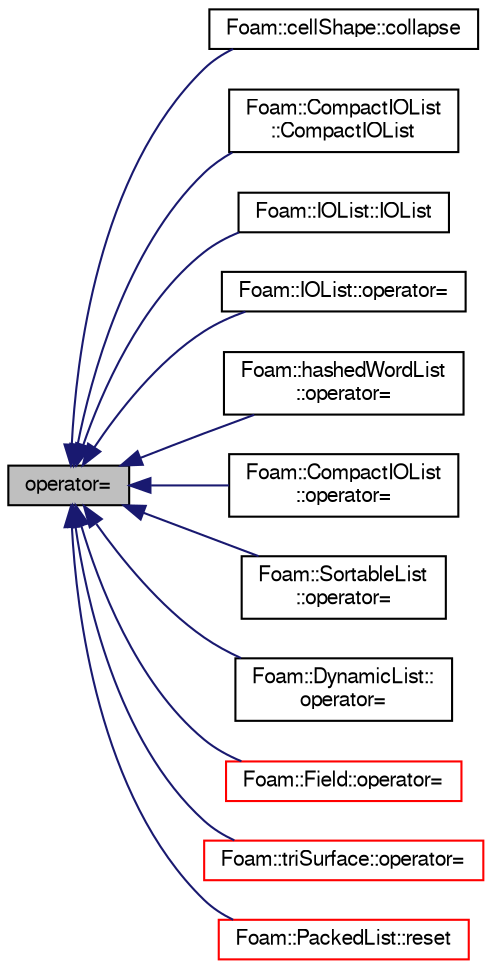 digraph "operator="
{
  bgcolor="transparent";
  edge [fontname="FreeSans",fontsize="10",labelfontname="FreeSans",labelfontsize="10"];
  node [fontname="FreeSans",fontsize="10",shape=record];
  rankdir="LR";
  Node1 [label="operator=",height=0.2,width=0.4,color="black", fillcolor="grey75", style="filled" fontcolor="black"];
  Node1 -> Node2 [dir="back",color="midnightblue",fontsize="10",style="solid",fontname="FreeSans"];
  Node2 [label="Foam::cellShape::collapse",height=0.2,width=0.4,color="black",URL="$a00216.html#a5883ecc0c5ecdb7129b2dfbee64e4828",tooltip="Collapse shape to correct one after removing duplicate vertices. "];
  Node1 -> Node3 [dir="back",color="midnightblue",fontsize="10",style="solid",fontname="FreeSans"];
  Node3 [label="Foam::CompactIOList\l::CompactIOList",height=0.2,width=0.4,color="black",URL="$a00314.html#a26a722cad8e7371f3c11918af16a11b4",tooltip="Construct from IOobject and a List. "];
  Node1 -> Node4 [dir="back",color="midnightblue",fontsize="10",style="solid",fontname="FreeSans"];
  Node4 [label="Foam::IOList::IOList",height=0.2,width=0.4,color="black",URL="$a01138.html#a1f512b52b4827748dd1c72fc1071178a",tooltip="Construct from IOobject and a List. "];
  Node1 -> Node5 [dir="back",color="midnightblue",fontsize="10",style="solid",fontname="FreeSans"];
  Node5 [label="Foam::IOList::operator=",height=0.2,width=0.4,color="black",URL="$a01138.html#aa90fb37a311c6aa75a40d12314b86194"];
  Node1 -> Node6 [dir="back",color="midnightblue",fontsize="10",style="solid",fontname="FreeSans"];
  Node6 [label="Foam::hashedWordList\l::operator=",height=0.2,width=0.4,color="black",URL="$a00955.html#a11ae09dc794be3ba9fe4ce90b7f9c650",tooltip="Assignment operator from list of names. "];
  Node1 -> Node7 [dir="back",color="midnightblue",fontsize="10",style="solid",fontname="FreeSans"];
  Node7 [label="Foam::CompactIOList\l::operator=",height=0.2,width=0.4,color="black",URL="$a00314.html#ae53162367c174dfa5253534acb990738"];
  Node1 -> Node8 [dir="back",color="midnightblue",fontsize="10",style="solid",fontname="FreeSans"];
  Node8 [label="Foam::SortableList\l::operator=",height=0.2,width=0.4,color="black",URL="$a02316.html#acee9055809b8048a6b1f04702120facd",tooltip="Assignment from UList operator. Takes linear time. "];
  Node1 -> Node9 [dir="back",color="midnightblue",fontsize="10",style="solid",fontname="FreeSans"];
  Node9 [label="Foam::DynamicList::\loperator=",height=0.2,width=0.4,color="black",URL="$a00582.html#af07f8836d0a98573e7e01be2b17e0f48",tooltip="Assignment from DynamicList. "];
  Node1 -> Node10 [dir="back",color="midnightblue",fontsize="10",style="solid",fontname="FreeSans"];
  Node10 [label="Foam::Field::operator=",height=0.2,width=0.4,color="red",URL="$a00733.html#a4356fadebc9e59fb8189733d26c75605"];
  Node1 -> Node11 [dir="back",color="midnightblue",fontsize="10",style="solid",fontname="FreeSans"];
  Node11 [label="Foam::triSurface::operator=",height=0.2,width=0.4,color="red",URL="$a02607.html#a7007e1a39a89b943666033e034e1083b"];
  Node1 -> Node12 [dir="back",color="midnightblue",fontsize="10",style="solid",fontname="FreeSans"];
  Node12 [label="Foam::PackedList::reset",height=0.2,width=0.4,color="red",URL="$a01707.html#ad20897c5c8bd47f5d4005989bead0e55",tooltip="Clear all bits. "];
}
